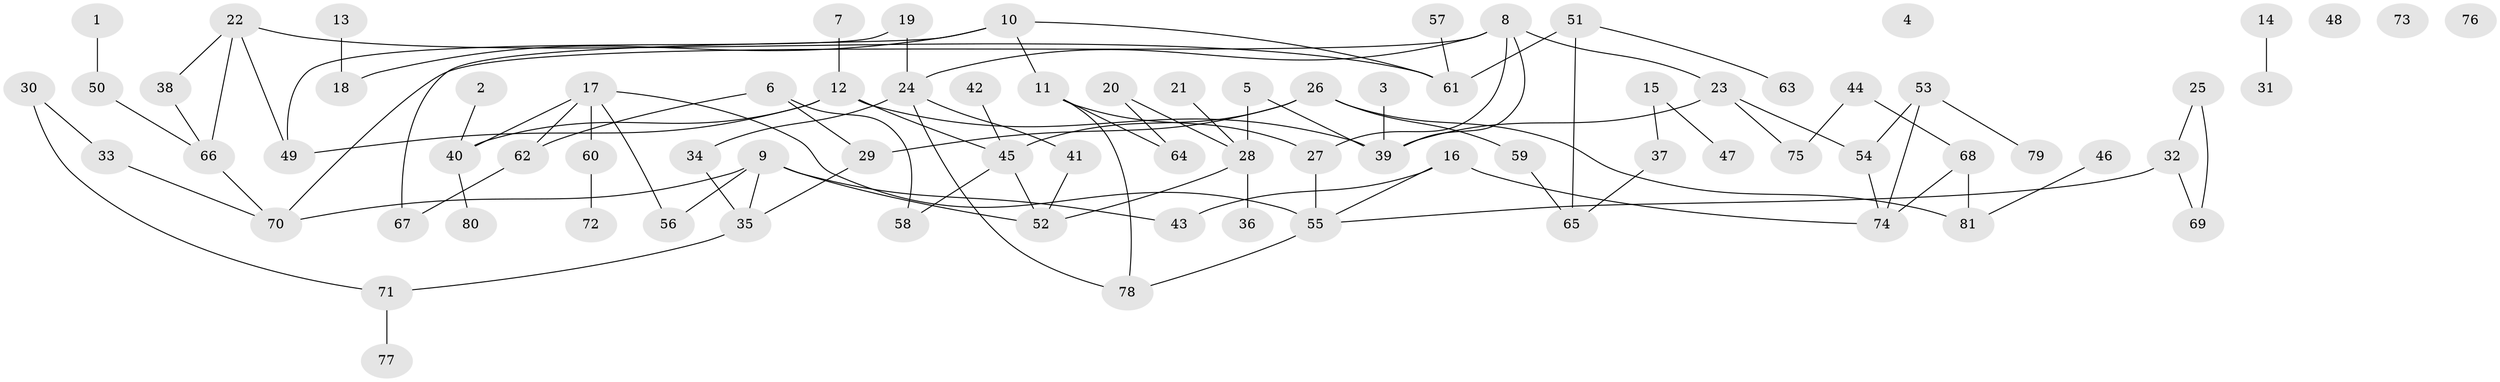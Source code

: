 // Generated by graph-tools (version 1.1) at 2025/25/03/09/25 03:25:18]
// undirected, 81 vertices, 101 edges
graph export_dot {
graph [start="1"]
  node [color=gray90,style=filled];
  1;
  2;
  3;
  4;
  5;
  6;
  7;
  8;
  9;
  10;
  11;
  12;
  13;
  14;
  15;
  16;
  17;
  18;
  19;
  20;
  21;
  22;
  23;
  24;
  25;
  26;
  27;
  28;
  29;
  30;
  31;
  32;
  33;
  34;
  35;
  36;
  37;
  38;
  39;
  40;
  41;
  42;
  43;
  44;
  45;
  46;
  47;
  48;
  49;
  50;
  51;
  52;
  53;
  54;
  55;
  56;
  57;
  58;
  59;
  60;
  61;
  62;
  63;
  64;
  65;
  66;
  67;
  68;
  69;
  70;
  71;
  72;
  73;
  74;
  75;
  76;
  77;
  78;
  79;
  80;
  81;
  1 -- 50;
  2 -- 40;
  3 -- 39;
  5 -- 28;
  5 -- 39;
  6 -- 29;
  6 -- 58;
  6 -- 62;
  7 -- 12;
  8 -- 23;
  8 -- 24;
  8 -- 27;
  8 -- 39;
  8 -- 70;
  9 -- 35;
  9 -- 43;
  9 -- 52;
  9 -- 56;
  9 -- 70;
  10 -- 11;
  10 -- 18;
  10 -- 61;
  10 -- 67;
  11 -- 27;
  11 -- 64;
  11 -- 78;
  12 -- 39;
  12 -- 40;
  12 -- 45;
  12 -- 49;
  13 -- 18;
  14 -- 31;
  15 -- 37;
  15 -- 47;
  16 -- 43;
  16 -- 55;
  16 -- 74;
  17 -- 40;
  17 -- 55;
  17 -- 56;
  17 -- 60;
  17 -- 62;
  19 -- 24;
  19 -- 49;
  20 -- 28;
  20 -- 64;
  21 -- 28;
  22 -- 38;
  22 -- 49;
  22 -- 61;
  22 -- 66;
  23 -- 39;
  23 -- 54;
  23 -- 75;
  24 -- 34;
  24 -- 41;
  24 -- 78;
  25 -- 32;
  25 -- 69;
  26 -- 29;
  26 -- 45;
  26 -- 59;
  26 -- 81;
  27 -- 55;
  28 -- 36;
  28 -- 52;
  29 -- 35;
  30 -- 33;
  30 -- 71;
  32 -- 55;
  32 -- 69;
  33 -- 70;
  34 -- 35;
  35 -- 71;
  37 -- 65;
  38 -- 66;
  40 -- 80;
  41 -- 52;
  42 -- 45;
  44 -- 68;
  44 -- 75;
  45 -- 52;
  45 -- 58;
  46 -- 81;
  50 -- 66;
  51 -- 61;
  51 -- 63;
  51 -- 65;
  53 -- 54;
  53 -- 74;
  53 -- 79;
  54 -- 74;
  55 -- 78;
  57 -- 61;
  59 -- 65;
  60 -- 72;
  62 -- 67;
  66 -- 70;
  68 -- 74;
  68 -- 81;
  71 -- 77;
}
